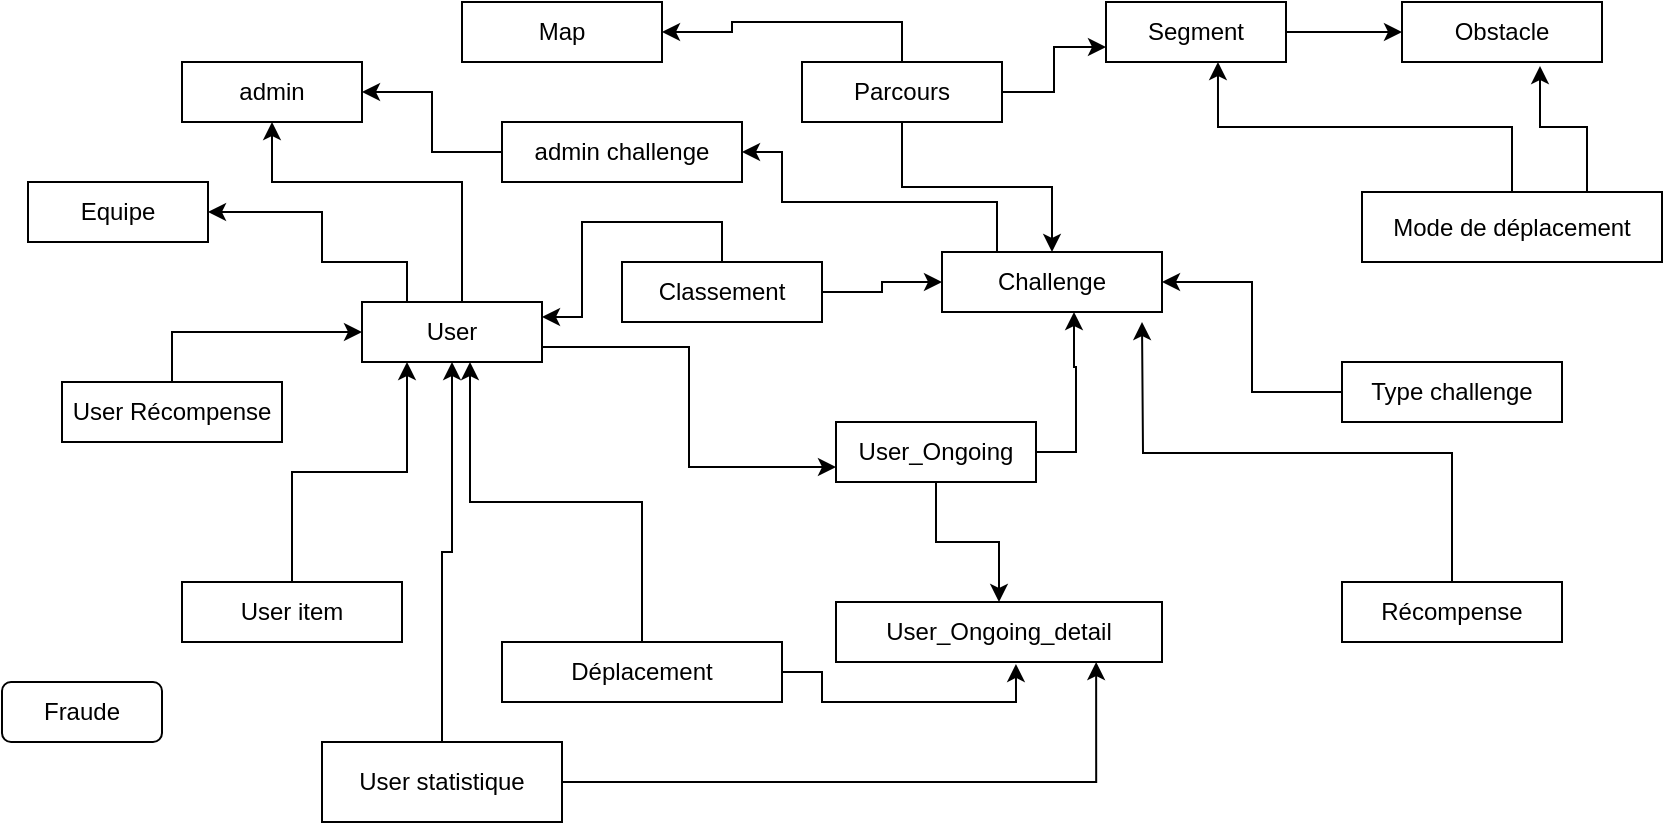 <mxfile version="14.2.9" type="device"><diagram id="C5RBs43oDa-KdzZeNtuy" name="Page-1"><mxGraphModel dx="2596" dy="476" grid="1" gridSize="10" guides="1" tooltips="1" connect="1" arrows="1" fold="1" page="1" pageScale="1" pageWidth="827" pageHeight="1169" math="0" shadow="0"><root><object label="" id="WIyWlLk6GJQsqaUBKTNV-0"><mxCell/></object><mxCell id="WIyWlLk6GJQsqaUBKTNV-1" parent="WIyWlLk6GJQsqaUBKTNV-0"/><mxCell id="TJiduXt9sL-t6-BL1BKa-0" value="Map " style="rounded=0;whiteSpace=wrap;html=1;" vertex="1" parent="WIyWlLk6GJQsqaUBKTNV-1"><mxGeometry x="-700" y="60" width="100" height="30" as="geometry"/></mxCell><mxCell id="TJiduXt9sL-t6-BL1BKa-11" style="edgeStyle=orthogonalEdgeStyle;rounded=0;orthogonalLoop=1;jettySize=auto;html=1;exitX=0.5;exitY=0;exitDx=0;exitDy=0;entryX=1;entryY=0.5;entryDx=0;entryDy=0;" edge="1" parent="WIyWlLk6GJQsqaUBKTNV-1" source="TJiduXt9sL-t6-BL1BKa-1" target="TJiduXt9sL-t6-BL1BKa-0"><mxGeometry relative="1" as="geometry"/></mxCell><mxCell id="TJiduXt9sL-t6-BL1BKa-12" style="edgeStyle=orthogonalEdgeStyle;rounded=0;orthogonalLoop=1;jettySize=auto;html=1;exitX=1;exitY=0.5;exitDx=0;exitDy=0;entryX=0;entryY=0.75;entryDx=0;entryDy=0;" edge="1" parent="WIyWlLk6GJQsqaUBKTNV-1" source="TJiduXt9sL-t6-BL1BKa-1" target="TJiduXt9sL-t6-BL1BKa-3"><mxGeometry relative="1" as="geometry"/></mxCell><mxCell id="TJiduXt9sL-t6-BL1BKa-14" style="edgeStyle=orthogonalEdgeStyle;rounded=0;orthogonalLoop=1;jettySize=auto;html=1;exitX=0.5;exitY=1;exitDx=0;exitDy=0;entryX=0.5;entryY=0;entryDx=0;entryDy=0;" edge="1" parent="WIyWlLk6GJQsqaUBKTNV-1" source="TJiduXt9sL-t6-BL1BKa-1" target="TJiduXt9sL-t6-BL1BKa-8"><mxGeometry relative="1" as="geometry"/></mxCell><mxCell id="TJiduXt9sL-t6-BL1BKa-1" value="Parcours" style="rounded=0;whiteSpace=wrap;html=1;" vertex="1" parent="WIyWlLk6GJQsqaUBKTNV-1"><mxGeometry x="-530" y="90" width="100" height="30" as="geometry"/></mxCell><mxCell id="TJiduXt9sL-t6-BL1BKa-2" value="Obstacle" style="rounded=0;whiteSpace=wrap;html=1;" vertex="1" parent="WIyWlLk6GJQsqaUBKTNV-1"><mxGeometry x="-230" y="60" width="100" height="30" as="geometry"/></mxCell><mxCell id="TJiduXt9sL-t6-BL1BKa-13" style="edgeStyle=orthogonalEdgeStyle;rounded=0;orthogonalLoop=1;jettySize=auto;html=1;exitX=1;exitY=0.5;exitDx=0;exitDy=0;entryX=0;entryY=0.5;entryDx=0;entryDy=0;" edge="1" parent="WIyWlLk6GJQsqaUBKTNV-1" source="TJiduXt9sL-t6-BL1BKa-3" target="TJiduXt9sL-t6-BL1BKa-2"><mxGeometry relative="1" as="geometry"/></mxCell><mxCell id="TJiduXt9sL-t6-BL1BKa-3" value="Segment" style="rounded=0;whiteSpace=wrap;html=1;" vertex="1" parent="WIyWlLk6GJQsqaUBKTNV-1"><mxGeometry x="-378" y="60" width="90" height="30" as="geometry"/></mxCell><mxCell id="TJiduXt9sL-t6-BL1BKa-18" style="edgeStyle=orthogonalEdgeStyle;rounded=0;orthogonalLoop=1;jettySize=auto;html=1;exitX=1;exitY=0.75;exitDx=0;exitDy=0;entryX=0;entryY=0.75;entryDx=0;entryDy=0;" edge="1" parent="WIyWlLk6GJQsqaUBKTNV-1" source="TJiduXt9sL-t6-BL1BKa-5" target="TJiduXt9sL-t6-BL1BKa-10"><mxGeometry relative="1" as="geometry"/></mxCell><mxCell id="TJiduXt9sL-t6-BL1BKa-40" style="edgeStyle=orthogonalEdgeStyle;rounded=0;orthogonalLoop=1;jettySize=auto;html=1;exitX=0.25;exitY=0;exitDx=0;exitDy=0;entryX=1;entryY=0.5;entryDx=0;entryDy=0;" edge="1" parent="WIyWlLk6GJQsqaUBKTNV-1" source="TJiduXt9sL-t6-BL1BKa-5" target="TJiduXt9sL-t6-BL1BKa-39"><mxGeometry relative="1" as="geometry"><Array as="points"><mxPoint x="-727" y="190"/><mxPoint x="-770" y="190"/><mxPoint x="-770" y="165"/></Array></mxGeometry></mxCell><mxCell id="TJiduXt9sL-t6-BL1BKa-44" style="edgeStyle=orthogonalEdgeStyle;rounded=0;orthogonalLoop=1;jettySize=auto;html=1;exitX=0.75;exitY=0;exitDx=0;exitDy=0;" edge="1" parent="WIyWlLk6GJQsqaUBKTNV-1" source="TJiduXt9sL-t6-BL1BKa-5" target="TJiduXt9sL-t6-BL1BKa-7"><mxGeometry relative="1" as="geometry"><Array as="points"><mxPoint x="-700" y="210"/><mxPoint x="-700" y="150"/><mxPoint x="-795" y="150"/></Array></mxGeometry></mxCell><mxCell id="TJiduXt9sL-t6-BL1BKa-5" value="User" style="rounded=0;whiteSpace=wrap;html=1;" vertex="1" parent="WIyWlLk6GJQsqaUBKTNV-1"><mxGeometry x="-750" y="210" width="90" height="30" as="geometry"/></mxCell><mxCell id="TJiduXt9sL-t6-BL1BKa-7" value="admin" style="rounded=0;whiteSpace=wrap;html=1;" vertex="1" parent="WIyWlLk6GJQsqaUBKTNV-1"><mxGeometry x="-840" y="90" width="90" height="30" as="geometry"/></mxCell><mxCell id="TJiduXt9sL-t6-BL1BKa-43" style="edgeStyle=orthogonalEdgeStyle;rounded=0;orthogonalLoop=1;jettySize=auto;html=1;exitX=0.25;exitY=0;exitDx=0;exitDy=0;entryX=1;entryY=0.5;entryDx=0;entryDy=0;" edge="1" parent="WIyWlLk6GJQsqaUBKTNV-1" source="TJiduXt9sL-t6-BL1BKa-8" target="TJiduXt9sL-t6-BL1BKa-41"><mxGeometry relative="1" as="geometry"><Array as="points"><mxPoint x="-432" y="160"/><mxPoint x="-540" y="160"/></Array></mxGeometry></mxCell><mxCell id="TJiduXt9sL-t6-BL1BKa-8" value="Challenge" style="rounded=0;whiteSpace=wrap;html=1;" vertex="1" parent="WIyWlLk6GJQsqaUBKTNV-1"><mxGeometry x="-460" y="185" width="110" height="30" as="geometry"/></mxCell><mxCell id="TJiduXt9sL-t6-BL1BKa-15" style="edgeStyle=orthogonalEdgeStyle;rounded=0;orthogonalLoop=1;jettySize=auto;html=1;exitX=0.5;exitY=0;exitDx=0;exitDy=0;entryX=1;entryY=0.25;entryDx=0;entryDy=0;" edge="1" parent="WIyWlLk6GJQsqaUBKTNV-1" source="TJiduXt9sL-t6-BL1BKa-9" target="TJiduXt9sL-t6-BL1BKa-5"><mxGeometry relative="1" as="geometry"/></mxCell><mxCell id="TJiduXt9sL-t6-BL1BKa-16" style="edgeStyle=orthogonalEdgeStyle;rounded=0;orthogonalLoop=1;jettySize=auto;html=1;exitX=1;exitY=0.5;exitDx=0;exitDy=0;entryX=0;entryY=0.5;entryDx=0;entryDy=0;" edge="1" parent="WIyWlLk6GJQsqaUBKTNV-1" source="TJiduXt9sL-t6-BL1BKa-9" target="TJiduXt9sL-t6-BL1BKa-8"><mxGeometry relative="1" as="geometry"/></mxCell><mxCell id="TJiduXt9sL-t6-BL1BKa-9" value="Classement" style="rounded=0;whiteSpace=wrap;html=1;" vertex="1" parent="WIyWlLk6GJQsqaUBKTNV-1"><mxGeometry x="-620" y="190" width="100" height="30" as="geometry"/></mxCell><mxCell id="TJiduXt9sL-t6-BL1BKa-19" style="edgeStyle=orthogonalEdgeStyle;rounded=0;orthogonalLoop=1;jettySize=auto;html=1;exitX=1;exitY=0.5;exitDx=0;exitDy=0;entryX=0.6;entryY=1;entryDx=0;entryDy=0;entryPerimeter=0;" edge="1" parent="WIyWlLk6GJQsqaUBKTNV-1" source="TJiduXt9sL-t6-BL1BKa-10" target="TJiduXt9sL-t6-BL1BKa-8"><mxGeometry relative="1" as="geometry"/></mxCell><mxCell id="TJiduXt9sL-t6-BL1BKa-21" style="edgeStyle=orthogonalEdgeStyle;rounded=0;orthogonalLoop=1;jettySize=auto;html=1;exitX=0.5;exitY=1;exitDx=0;exitDy=0;" edge="1" parent="WIyWlLk6GJQsqaUBKTNV-1" source="TJiduXt9sL-t6-BL1BKa-10" target="TJiduXt9sL-t6-BL1BKa-20"><mxGeometry relative="1" as="geometry"/></mxCell><mxCell id="TJiduXt9sL-t6-BL1BKa-10" value="User_Ongoing" style="rounded=0;whiteSpace=wrap;html=1;" vertex="1" parent="WIyWlLk6GJQsqaUBKTNV-1"><mxGeometry x="-513" y="270" width="100" height="30" as="geometry"/></mxCell><mxCell id="TJiduXt9sL-t6-BL1BKa-20" value="User_Ongoing_detail" style="rounded=0;whiteSpace=wrap;html=1;" vertex="1" parent="WIyWlLk6GJQsqaUBKTNV-1"><mxGeometry x="-513" y="360" width="163" height="30" as="geometry"/></mxCell><mxCell id="TJiduXt9sL-t6-BL1BKa-23" style="edgeStyle=orthogonalEdgeStyle;rounded=0;orthogonalLoop=1;jettySize=auto;html=1;exitX=0.5;exitY=0;exitDx=0;exitDy=0;entryX=0.622;entryY=1;entryDx=0;entryDy=0;entryPerimeter=0;" edge="1" parent="WIyWlLk6GJQsqaUBKTNV-1" source="TJiduXt9sL-t6-BL1BKa-22" target="TJiduXt9sL-t6-BL1BKa-3"><mxGeometry relative="1" as="geometry"/></mxCell><mxCell id="TJiduXt9sL-t6-BL1BKa-24" style="edgeStyle=orthogonalEdgeStyle;rounded=0;orthogonalLoop=1;jettySize=auto;html=1;exitX=0.75;exitY=0;exitDx=0;exitDy=0;entryX=0.69;entryY=1.067;entryDx=0;entryDy=0;entryPerimeter=0;" edge="1" parent="WIyWlLk6GJQsqaUBKTNV-1" source="TJiduXt9sL-t6-BL1BKa-22" target="TJiduXt9sL-t6-BL1BKa-2"><mxGeometry relative="1" as="geometry"/></mxCell><mxCell id="TJiduXt9sL-t6-BL1BKa-22" value="Mode de déplacement" style="rounded=0;whiteSpace=wrap;html=1;" vertex="1" parent="WIyWlLk6GJQsqaUBKTNV-1"><mxGeometry x="-250" y="155" width="150" height="35" as="geometry"/></mxCell><mxCell id="TJiduXt9sL-t6-BL1BKa-26" style="edgeStyle=orthogonalEdgeStyle;rounded=0;orthogonalLoop=1;jettySize=auto;html=1;exitX=0.5;exitY=0;exitDx=0;exitDy=0;entryX=0.6;entryY=1;entryDx=0;entryDy=0;entryPerimeter=0;" edge="1" parent="WIyWlLk6GJQsqaUBKTNV-1" source="TJiduXt9sL-t6-BL1BKa-25" target="TJiduXt9sL-t6-BL1BKa-5"><mxGeometry relative="1" as="geometry"/></mxCell><mxCell id="TJiduXt9sL-t6-BL1BKa-27" style="edgeStyle=orthogonalEdgeStyle;rounded=0;orthogonalLoop=1;jettySize=auto;html=1;exitX=1;exitY=0.5;exitDx=0;exitDy=0;entryX=0.552;entryY=1.033;entryDx=0;entryDy=0;entryPerimeter=0;" edge="1" parent="WIyWlLk6GJQsqaUBKTNV-1" source="TJiduXt9sL-t6-BL1BKa-25" target="TJiduXt9sL-t6-BL1BKa-20"><mxGeometry relative="1" as="geometry"/></mxCell><mxCell id="TJiduXt9sL-t6-BL1BKa-25" value="Déplacement" style="rounded=0;whiteSpace=wrap;html=1;" vertex="1" parent="WIyWlLk6GJQsqaUBKTNV-1"><mxGeometry x="-680" y="380" width="140" height="30" as="geometry"/></mxCell><mxCell id="TJiduXt9sL-t6-BL1BKa-29" style="edgeStyle=orthogonalEdgeStyle;rounded=0;orthogonalLoop=1;jettySize=auto;html=1;exitX=0;exitY=0.5;exitDx=0;exitDy=0;entryX=1;entryY=0.5;entryDx=0;entryDy=0;" edge="1" parent="WIyWlLk6GJQsqaUBKTNV-1" source="TJiduXt9sL-t6-BL1BKa-28" target="TJiduXt9sL-t6-BL1BKa-8"><mxGeometry relative="1" as="geometry"/></mxCell><mxCell id="TJiduXt9sL-t6-BL1BKa-28" value="Type challenge" style="rounded=0;whiteSpace=wrap;html=1;" vertex="1" parent="WIyWlLk6GJQsqaUBKTNV-1"><mxGeometry x="-260" y="240" width="110" height="30" as="geometry"/></mxCell><mxCell id="TJiduXt9sL-t6-BL1BKa-32" style="edgeStyle=orthogonalEdgeStyle;rounded=0;orthogonalLoop=1;jettySize=auto;html=1;exitX=0.5;exitY=0;exitDx=0;exitDy=0;" edge="1" parent="WIyWlLk6GJQsqaUBKTNV-1" source="TJiduXt9sL-t6-BL1BKa-30"><mxGeometry relative="1" as="geometry"><mxPoint x="-360" y="220" as="targetPoint"/></mxGeometry></mxCell><mxCell id="TJiduXt9sL-t6-BL1BKa-30" value="Récompense" style="rounded=0;whiteSpace=wrap;html=1;" vertex="1" parent="WIyWlLk6GJQsqaUBKTNV-1"><mxGeometry x="-260" y="350" width="110" height="30" as="geometry"/></mxCell><mxCell id="TJiduXt9sL-t6-BL1BKa-33" style="edgeStyle=orthogonalEdgeStyle;rounded=0;orthogonalLoop=1;jettySize=auto;html=1;exitX=0.5;exitY=0;exitDx=0;exitDy=0;entryX=0;entryY=0.5;entryDx=0;entryDy=0;" edge="1" parent="WIyWlLk6GJQsqaUBKTNV-1" source="TJiduXt9sL-t6-BL1BKa-31" target="TJiduXt9sL-t6-BL1BKa-5"><mxGeometry relative="1" as="geometry"/></mxCell><mxCell id="TJiduXt9sL-t6-BL1BKa-31" value="User Récompense" style="rounded=0;whiteSpace=wrap;html=1;" vertex="1" parent="WIyWlLk6GJQsqaUBKTNV-1"><mxGeometry x="-900" y="250" width="110" height="30" as="geometry"/></mxCell><mxCell id="TJiduXt9sL-t6-BL1BKa-35" style="edgeStyle=orthogonalEdgeStyle;rounded=0;orthogonalLoop=1;jettySize=auto;html=1;exitX=0.5;exitY=0;exitDx=0;exitDy=0;entryX=0.25;entryY=1;entryDx=0;entryDy=0;" edge="1" parent="WIyWlLk6GJQsqaUBKTNV-1" source="TJiduXt9sL-t6-BL1BKa-34" target="TJiduXt9sL-t6-BL1BKa-5"><mxGeometry relative="1" as="geometry"/></mxCell><mxCell id="TJiduXt9sL-t6-BL1BKa-34" value="User item" style="rounded=0;whiteSpace=wrap;html=1;" vertex="1" parent="WIyWlLk6GJQsqaUBKTNV-1"><mxGeometry x="-840" y="350" width="110" height="30" as="geometry"/></mxCell><mxCell id="TJiduXt9sL-t6-BL1BKa-37" style="edgeStyle=orthogonalEdgeStyle;rounded=0;orthogonalLoop=1;jettySize=auto;html=1;exitX=0.5;exitY=0;exitDx=0;exitDy=0;entryX=0.5;entryY=1;entryDx=0;entryDy=0;" edge="1" parent="WIyWlLk6GJQsqaUBKTNV-1" source="TJiduXt9sL-t6-BL1BKa-36" target="TJiduXt9sL-t6-BL1BKa-5"><mxGeometry relative="1" as="geometry"/></mxCell><mxCell id="TJiduXt9sL-t6-BL1BKa-38" style="edgeStyle=orthogonalEdgeStyle;rounded=0;orthogonalLoop=1;jettySize=auto;html=1;exitX=1;exitY=0.5;exitDx=0;exitDy=0;entryX=0.798;entryY=1;entryDx=0;entryDy=0;entryPerimeter=0;" edge="1" parent="WIyWlLk6GJQsqaUBKTNV-1" source="TJiduXt9sL-t6-BL1BKa-36" target="TJiduXt9sL-t6-BL1BKa-20"><mxGeometry relative="1" as="geometry"/></mxCell><mxCell id="TJiduXt9sL-t6-BL1BKa-36" value="User statistique" style="rounded=0;whiteSpace=wrap;html=1;" vertex="1" parent="WIyWlLk6GJQsqaUBKTNV-1"><mxGeometry x="-770" y="430" width="120" height="40" as="geometry"/></mxCell><mxCell id="TJiduXt9sL-t6-BL1BKa-39" value="Equipe" style="rounded=0;whiteSpace=wrap;html=1;" vertex="1" parent="WIyWlLk6GJQsqaUBKTNV-1"><mxGeometry x="-917" y="150" width="90" height="30" as="geometry"/></mxCell><mxCell id="TJiduXt9sL-t6-BL1BKa-42" style="edgeStyle=orthogonalEdgeStyle;rounded=0;orthogonalLoop=1;jettySize=auto;html=1;exitX=0;exitY=0.5;exitDx=0;exitDy=0;entryX=1;entryY=0.5;entryDx=0;entryDy=0;" edge="1" parent="WIyWlLk6GJQsqaUBKTNV-1" source="TJiduXt9sL-t6-BL1BKa-41" target="TJiduXt9sL-t6-BL1BKa-7"><mxGeometry relative="1" as="geometry"/></mxCell><mxCell id="TJiduXt9sL-t6-BL1BKa-41" value="admin challenge" style="rounded=0;whiteSpace=wrap;html=1;" vertex="1" parent="WIyWlLk6GJQsqaUBKTNV-1"><mxGeometry x="-680" y="120" width="120" height="30" as="geometry"/></mxCell><mxCell id="TJiduXt9sL-t6-BL1BKa-45" value="Fraude" style="rounded=1;whiteSpace=wrap;html=1;" vertex="1" parent="WIyWlLk6GJQsqaUBKTNV-1"><mxGeometry x="-930" y="400" width="80" height="30" as="geometry"/></mxCell></root></mxGraphModel></diagram></mxfile>